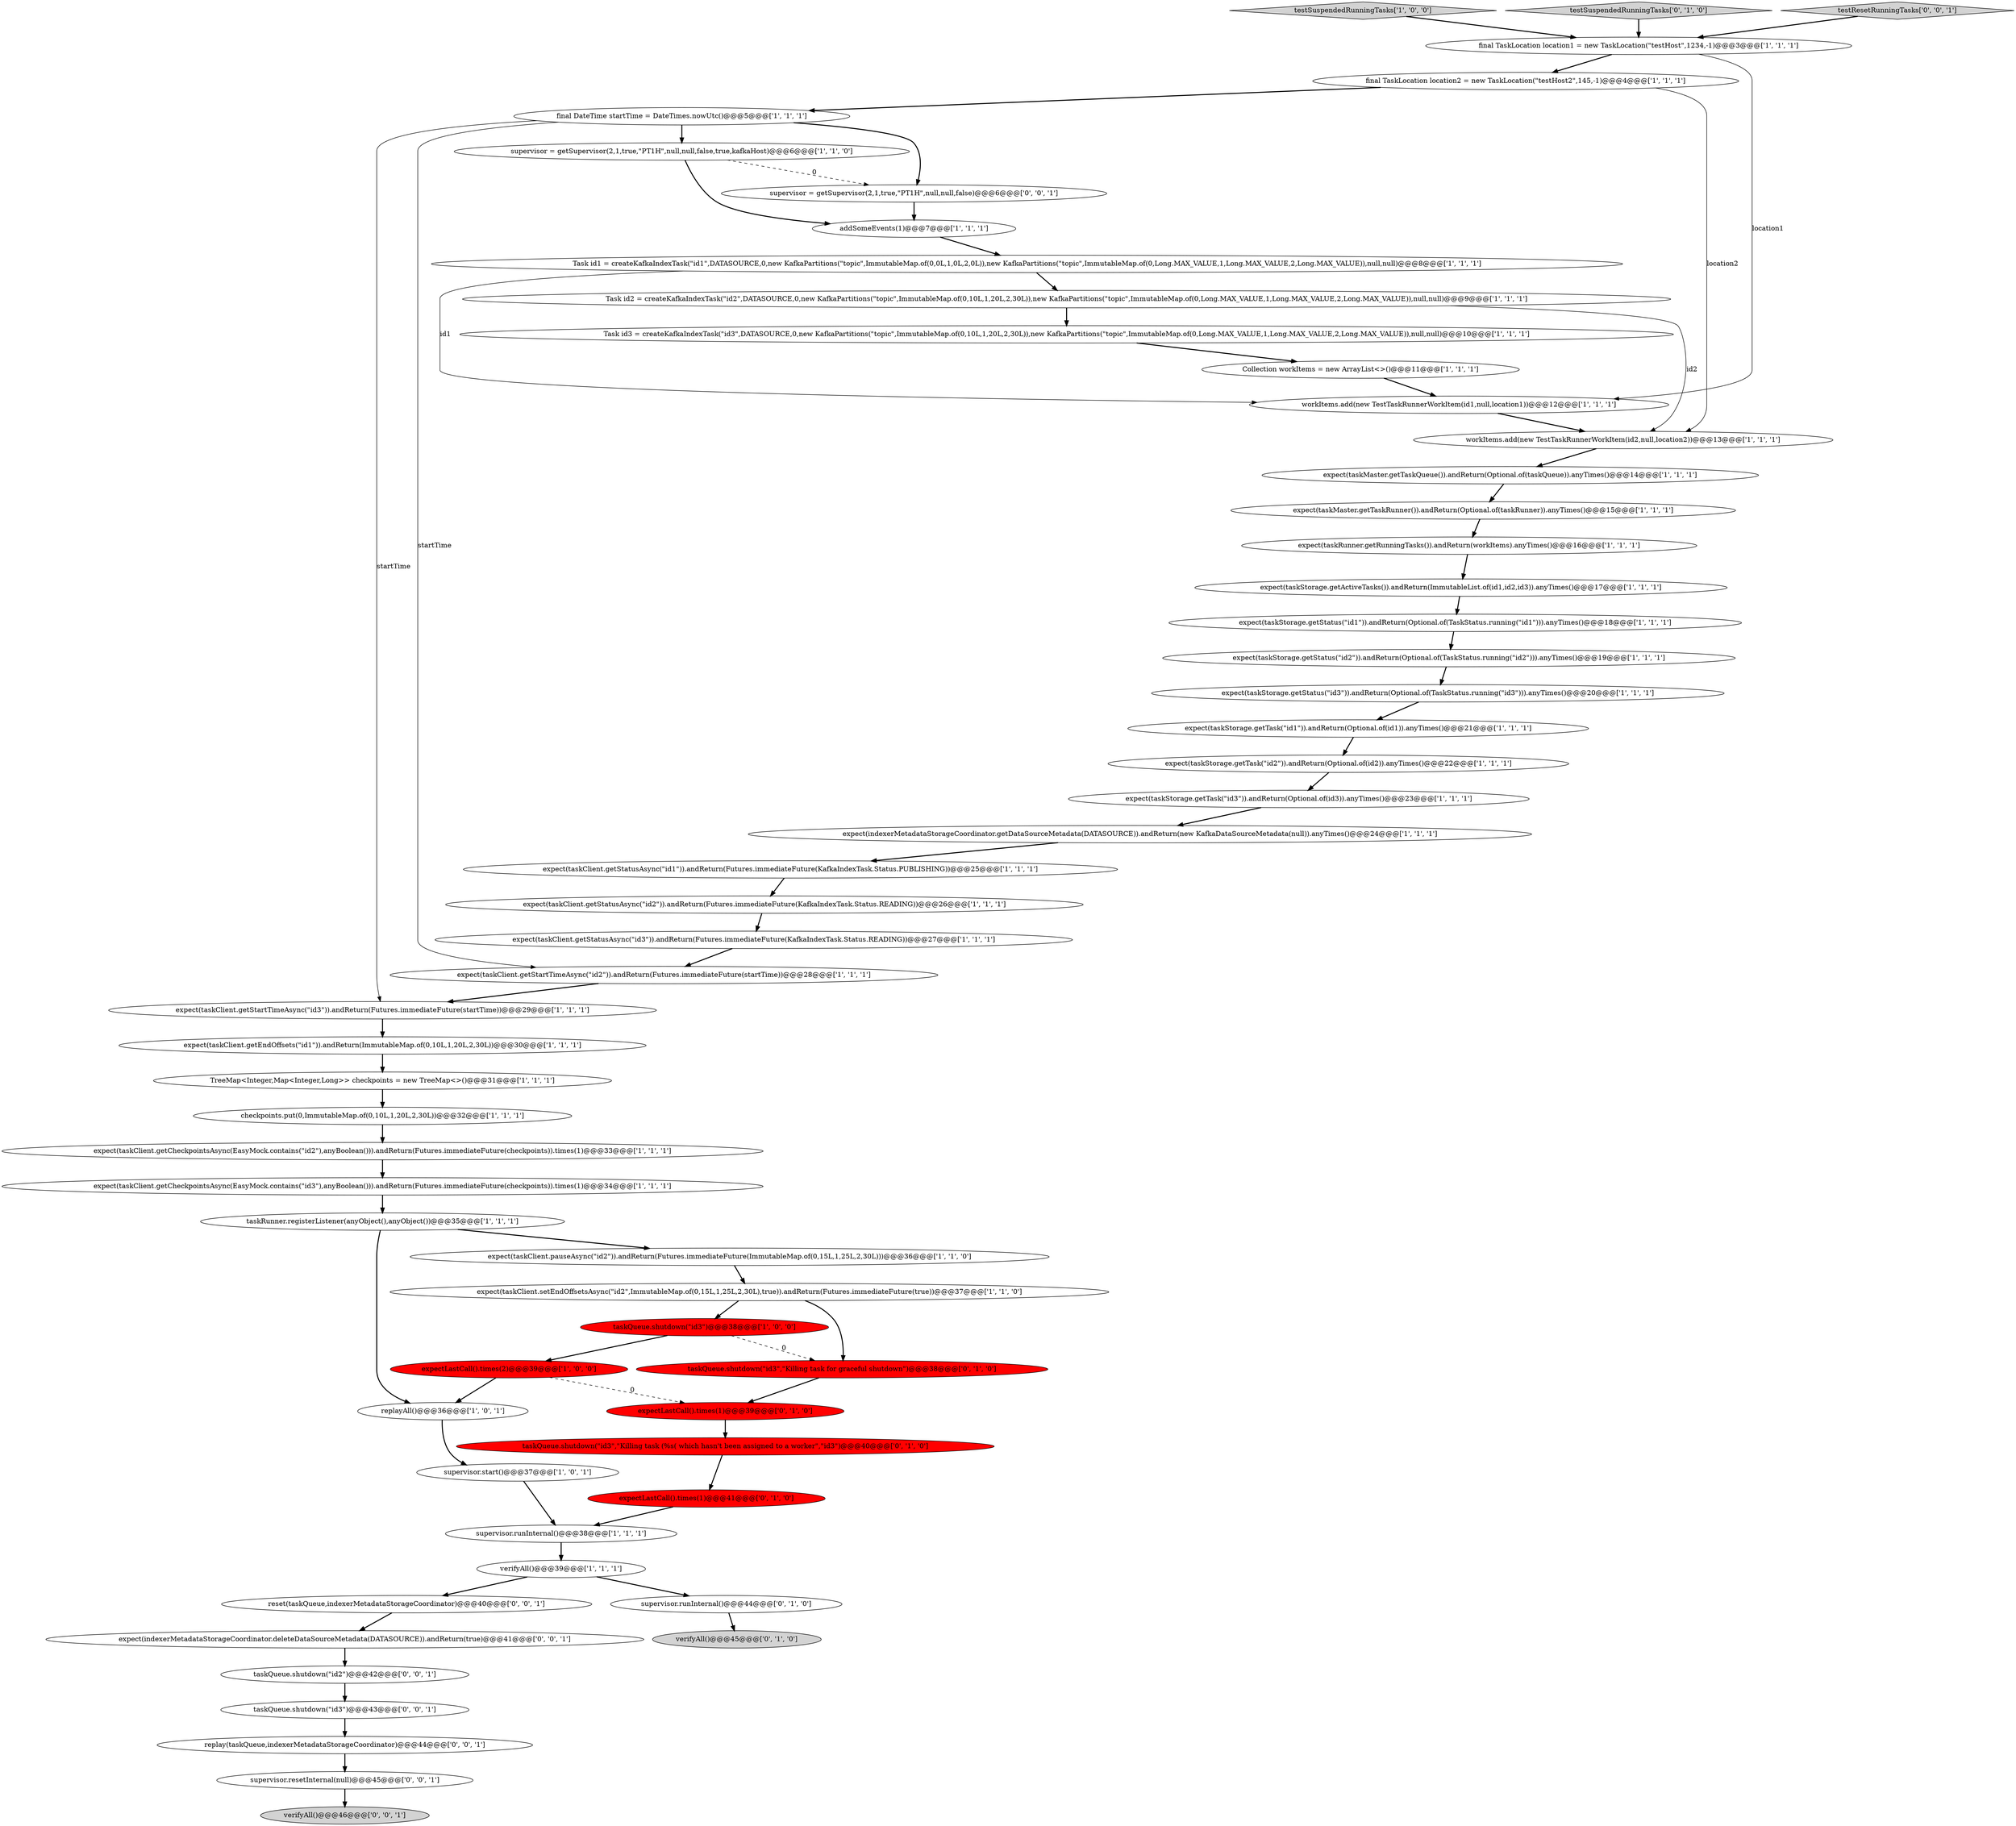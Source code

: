 digraph {
32 [style = filled, label = "testSuspendedRunningTasks['1', '0', '0']", fillcolor = lightgray, shape = diamond image = "AAA0AAABBB1BBB"];
19 [style = filled, label = "expect(indexerMetadataStorageCoordinator.getDataSourceMetadata(DATASOURCE)).andReturn(new KafkaDataSourceMetadata(null)).anyTimes()@@@24@@@['1', '1', '1']", fillcolor = white, shape = ellipse image = "AAA0AAABBB1BBB"];
22 [style = filled, label = "expect(taskClient.getStatusAsync(\"id2\")).andReturn(Futures.immediateFuture(KafkaIndexTask.Status.READING))@@@26@@@['1', '1', '1']", fillcolor = white, shape = ellipse image = "AAA0AAABBB1BBB"];
6 [style = filled, label = "TreeMap<Integer,Map<Integer,Long>> checkpoints = new TreeMap<>()@@@31@@@['1', '1', '1']", fillcolor = white, shape = ellipse image = "AAA0AAABBB1BBB"];
38 [style = filled, label = "Task id3 = createKafkaIndexTask(\"id3\",DATASOURCE,0,new KafkaPartitions(\"topic\",ImmutableMap.of(0,10L,1,20L,2,30L)),new KafkaPartitions(\"topic\",ImmutableMap.of(0,Long.MAX_VALUE,1,Long.MAX_VALUE,2,Long.MAX_VALUE)),null,null)@@@10@@@['1', '1', '1']", fillcolor = white, shape = ellipse image = "AAA0AAABBB1BBB"];
48 [style = filled, label = "expectLastCall().times(1)@@@39@@@['0', '1', '0']", fillcolor = red, shape = ellipse image = "AAA1AAABBB2BBB"];
47 [style = filled, label = "taskQueue.shutdown(\"id3\",\"Killing task for graceful shutdown\")@@@38@@@['0', '1', '0']", fillcolor = red, shape = ellipse image = "AAA1AAABBB2BBB"];
30 [style = filled, label = "expect(taskMaster.getTaskQueue()).andReturn(Optional.of(taskQueue)).anyTimes()@@@14@@@['1', '1', '1']", fillcolor = white, shape = ellipse image = "AAA0AAABBB1BBB"];
0 [style = filled, label = "expect(taskStorage.getStatus(\"id3\")).andReturn(Optional.of(TaskStatus.running(\"id3\"))).anyTimes()@@@20@@@['1', '1', '1']", fillcolor = white, shape = ellipse image = "AAA0AAABBB1BBB"];
51 [style = filled, label = "supervisor.resetInternal(null)@@@45@@@['0', '0', '1']", fillcolor = white, shape = ellipse image = "AAA0AAABBB3BBB"];
3 [style = filled, label = "supervisor = getSupervisor(2,1,true,\"PT1H\",null,null,false,true,kafkaHost)@@@6@@@['1', '1', '0']", fillcolor = white, shape = ellipse image = "AAA0AAABBB1BBB"];
52 [style = filled, label = "expect(indexerMetadataStorageCoordinator.deleteDataSourceMetadata(DATASOURCE)).andReturn(true)@@@41@@@['0', '0', '1']", fillcolor = white, shape = ellipse image = "AAA0AAABBB3BBB"];
26 [style = filled, label = "taskRunner.registerListener(anyObject(),anyObject())@@@35@@@['1', '1', '1']", fillcolor = white, shape = ellipse image = "AAA0AAABBB1BBB"];
9 [style = filled, label = "supervisor.start()@@@37@@@['1', '0', '1']", fillcolor = white, shape = ellipse image = "AAA0AAABBB1BBB"];
29 [style = filled, label = "supervisor.runInternal()@@@38@@@['1', '1', '1']", fillcolor = white, shape = ellipse image = "AAA0AAABBB1BBB"];
8 [style = filled, label = "Task id1 = createKafkaIndexTask(\"id1\",DATASOURCE,0,new KafkaPartitions(\"topic\",ImmutableMap.of(0,0L,1,0L,2,0L)),new KafkaPartitions(\"topic\",ImmutableMap.of(0,Long.MAX_VALUE,1,Long.MAX_VALUE,2,Long.MAX_VALUE)),null,null)@@@8@@@['1', '1', '1']", fillcolor = white, shape = ellipse image = "AAA0AAABBB1BBB"];
11 [style = filled, label = "expect(taskClient.pauseAsync(\"id2\")).andReturn(Futures.immediateFuture(ImmutableMap.of(0,15L,1,25L,2,30L)))@@@36@@@['1', '1', '0']", fillcolor = white, shape = ellipse image = "AAA0AAABBB1BBB"];
2 [style = filled, label = "expectLastCall().times(2)@@@39@@@['1', '0', '0']", fillcolor = red, shape = ellipse image = "AAA1AAABBB1BBB"];
40 [style = filled, label = "Task id2 = createKafkaIndexTask(\"id2\",DATASOURCE,0,new KafkaPartitions(\"topic\",ImmutableMap.of(0,10L,1,20L,2,30L)),new KafkaPartitions(\"topic\",ImmutableMap.of(0,Long.MAX_VALUE,1,Long.MAX_VALUE,2,Long.MAX_VALUE)),null,null)@@@9@@@['1', '1', '1']", fillcolor = white, shape = ellipse image = "AAA0AAABBB1BBB"];
55 [style = filled, label = "replay(taskQueue,indexerMetadataStorageCoordinator)@@@44@@@['0', '0', '1']", fillcolor = white, shape = ellipse image = "AAA0AAABBB3BBB"];
17 [style = filled, label = "expect(taskClient.getStatusAsync(\"id3\")).andReturn(Futures.immediateFuture(KafkaIndexTask.Status.READING))@@@27@@@['1', '1', '1']", fillcolor = white, shape = ellipse image = "AAA0AAABBB1BBB"];
10 [style = filled, label = "final TaskLocation location2 = new TaskLocation(\"testHost2\",145,-1)@@@4@@@['1', '1', '1']", fillcolor = white, shape = ellipse image = "AAA0AAABBB1BBB"];
15 [style = filled, label = "expect(taskClient.getCheckpointsAsync(EasyMock.contains(\"id3\"),anyBoolean())).andReturn(Futures.immediateFuture(checkpoints)).times(1)@@@34@@@['1', '1', '1']", fillcolor = white, shape = ellipse image = "AAA0AAABBB1BBB"];
21 [style = filled, label = "expect(taskClient.getStatusAsync(\"id1\")).andReturn(Futures.immediateFuture(KafkaIndexTask.Status.PUBLISHING))@@@25@@@['1', '1', '1']", fillcolor = white, shape = ellipse image = "AAA0AAABBB1BBB"];
28 [style = filled, label = "expect(taskMaster.getTaskRunner()).andReturn(Optional.of(taskRunner)).anyTimes()@@@15@@@['1', '1', '1']", fillcolor = white, shape = ellipse image = "AAA0AAABBB1BBB"];
20 [style = filled, label = "final DateTime startTime = DateTimes.nowUtc()@@@5@@@['1', '1', '1']", fillcolor = white, shape = ellipse image = "AAA0AAABBB1BBB"];
25 [style = filled, label = "expect(taskStorage.getTask(\"id1\")).andReturn(Optional.of(id1)).anyTimes()@@@21@@@['1', '1', '1']", fillcolor = white, shape = ellipse image = "AAA0AAABBB1BBB"];
45 [style = filled, label = "testSuspendedRunningTasks['0', '1', '0']", fillcolor = lightgray, shape = diamond image = "AAA0AAABBB2BBB"];
46 [style = filled, label = "verifyAll()@@@45@@@['0', '1', '0']", fillcolor = lightgray, shape = ellipse image = "AAA0AAABBB2BBB"];
39 [style = filled, label = "Collection workItems = new ArrayList<>()@@@11@@@['1', '1', '1']", fillcolor = white, shape = ellipse image = "AAA0AAABBB1BBB"];
27 [style = filled, label = "final TaskLocation location1 = new TaskLocation(\"testHost\",1234,-1)@@@3@@@['1', '1', '1']", fillcolor = white, shape = ellipse image = "AAA0AAABBB1BBB"];
53 [style = filled, label = "taskQueue.shutdown(\"id3\")@@@43@@@['0', '0', '1']", fillcolor = white, shape = ellipse image = "AAA0AAABBB3BBB"];
18 [style = filled, label = "expect(taskStorage.getActiveTasks()).andReturn(ImmutableList.of(id1,id2,id3)).anyTimes()@@@17@@@['1', '1', '1']", fillcolor = white, shape = ellipse image = "AAA0AAABBB1BBB"];
35 [style = filled, label = "replayAll()@@@36@@@['1', '0', '1']", fillcolor = white, shape = ellipse image = "AAA0AAABBB1BBB"];
50 [style = filled, label = "reset(taskQueue,indexerMetadataStorageCoordinator)@@@40@@@['0', '0', '1']", fillcolor = white, shape = ellipse image = "AAA0AAABBB3BBB"];
37 [style = filled, label = "expect(taskStorage.getTask(\"id2\")).andReturn(Optional.of(id2)).anyTimes()@@@22@@@['1', '1', '1']", fillcolor = white, shape = ellipse image = "AAA0AAABBB1BBB"];
56 [style = filled, label = "testResetRunningTasks['0', '0', '1']", fillcolor = lightgray, shape = diamond image = "AAA0AAABBB3BBB"];
41 [style = filled, label = "expect(taskClient.getCheckpointsAsync(EasyMock.contains(\"id2\"),anyBoolean())).andReturn(Futures.immediateFuture(checkpoints)).times(1)@@@33@@@['1', '1', '1']", fillcolor = white, shape = ellipse image = "AAA0AAABBB1BBB"];
12 [style = filled, label = "expect(taskClient.setEndOffsetsAsync(\"id2\",ImmutableMap.of(0,15L,1,25L,2,30L),true)).andReturn(Futures.immediateFuture(true))@@@37@@@['1', '1', '0']", fillcolor = white, shape = ellipse image = "AAA0AAABBB1BBB"];
13 [style = filled, label = "expect(taskStorage.getStatus(\"id2\")).andReturn(Optional.of(TaskStatus.running(\"id2\"))).anyTimes()@@@19@@@['1', '1', '1']", fillcolor = white, shape = ellipse image = "AAA0AAABBB1BBB"];
34 [style = filled, label = "expect(taskClient.getStartTimeAsync(\"id2\")).andReturn(Futures.immediateFuture(startTime))@@@28@@@['1', '1', '1']", fillcolor = white, shape = ellipse image = "AAA0AAABBB1BBB"];
7 [style = filled, label = "verifyAll()@@@39@@@['1', '1', '1']", fillcolor = white, shape = ellipse image = "AAA0AAABBB1BBB"];
16 [style = filled, label = "expect(taskRunner.getRunningTasks()).andReturn(workItems).anyTimes()@@@16@@@['1', '1', '1']", fillcolor = white, shape = ellipse image = "AAA0AAABBB1BBB"];
31 [style = filled, label = "expect(taskClient.getEndOffsets(\"id1\")).andReturn(ImmutableMap.of(0,10L,1,20L,2,30L))@@@30@@@['1', '1', '1']", fillcolor = white, shape = ellipse image = "AAA0AAABBB1BBB"];
5 [style = filled, label = "expect(taskStorage.getTask(\"id3\")).andReturn(Optional.of(id3)).anyTimes()@@@23@@@['1', '1', '1']", fillcolor = white, shape = ellipse image = "AAA0AAABBB1BBB"];
23 [style = filled, label = "expect(taskClient.getStartTimeAsync(\"id3\")).andReturn(Futures.immediateFuture(startTime))@@@29@@@['1', '1', '1']", fillcolor = white, shape = ellipse image = "AAA0AAABBB1BBB"];
49 [style = filled, label = "taskQueue.shutdown(\"id2\")@@@42@@@['0', '0', '1']", fillcolor = white, shape = ellipse image = "AAA0AAABBB3BBB"];
24 [style = filled, label = "workItems.add(new TestTaskRunnerWorkItem(id1,null,location1))@@@12@@@['1', '1', '1']", fillcolor = white, shape = ellipse image = "AAA0AAABBB1BBB"];
33 [style = filled, label = "expect(taskStorage.getStatus(\"id1\")).andReturn(Optional.of(TaskStatus.running(\"id1\"))).anyTimes()@@@18@@@['1', '1', '1']", fillcolor = white, shape = ellipse image = "AAA0AAABBB1BBB"];
14 [style = filled, label = "taskQueue.shutdown(\"id3\")@@@38@@@['1', '0', '0']", fillcolor = red, shape = ellipse image = "AAA1AAABBB1BBB"];
43 [style = filled, label = "taskQueue.shutdown(\"id3\",\"Killing task (%s( which hasn't been assigned to a worker\",\"id3\")@@@40@@@['0', '1', '0']", fillcolor = red, shape = ellipse image = "AAA1AAABBB2BBB"];
44 [style = filled, label = "expectLastCall().times(1)@@@41@@@['0', '1', '0']", fillcolor = red, shape = ellipse image = "AAA1AAABBB2BBB"];
57 [style = filled, label = "verifyAll()@@@46@@@['0', '0', '1']", fillcolor = lightgray, shape = ellipse image = "AAA0AAABBB3BBB"];
54 [style = filled, label = "supervisor = getSupervisor(2,1,true,\"PT1H\",null,null,false)@@@6@@@['0', '0', '1']", fillcolor = white, shape = ellipse image = "AAA0AAABBB3BBB"];
36 [style = filled, label = "addSomeEvents(1)@@@7@@@['1', '1', '1']", fillcolor = white, shape = ellipse image = "AAA0AAABBB1BBB"];
4 [style = filled, label = "workItems.add(new TestTaskRunnerWorkItem(id2,null,location2))@@@13@@@['1', '1', '1']", fillcolor = white, shape = ellipse image = "AAA0AAABBB1BBB"];
42 [style = filled, label = "supervisor.runInternal()@@@44@@@['0', '1', '0']", fillcolor = white, shape = ellipse image = "AAA0AAABBB2BBB"];
1 [style = filled, label = "checkpoints.put(0,ImmutableMap.of(0,10L,1,20L,2,30L))@@@32@@@['1', '1', '1']", fillcolor = white, shape = ellipse image = "AAA0AAABBB1BBB"];
53->55 [style = bold, label=""];
23->31 [style = bold, label=""];
2->35 [style = bold, label=""];
3->54 [style = dashed, label="0"];
10->20 [style = bold, label=""];
16->18 [style = bold, label=""];
41->15 [style = bold, label=""];
1->41 [style = bold, label=""];
42->46 [style = bold, label=""];
47->48 [style = bold, label=""];
52->49 [style = bold, label=""];
35->9 [style = bold, label=""];
44->29 [style = bold, label=""];
10->4 [style = solid, label="location2"];
14->47 [style = dashed, label="0"];
18->33 [style = bold, label=""];
56->27 [style = bold, label=""];
45->27 [style = bold, label=""];
55->51 [style = bold, label=""];
39->24 [style = bold, label=""];
32->27 [style = bold, label=""];
11->12 [style = bold, label=""];
20->3 [style = bold, label=""];
20->23 [style = solid, label="startTime"];
40->38 [style = bold, label=""];
8->40 [style = bold, label=""];
38->39 [style = bold, label=""];
28->16 [style = bold, label=""];
33->13 [style = bold, label=""];
26->11 [style = bold, label=""];
50->52 [style = bold, label=""];
15->26 [style = bold, label=""];
49->53 [style = bold, label=""];
37->5 [style = bold, label=""];
5->19 [style = bold, label=""];
6->1 [style = bold, label=""];
12->47 [style = bold, label=""];
17->34 [style = bold, label=""];
3->36 [style = bold, label=""];
24->4 [style = bold, label=""];
2->48 [style = dashed, label="0"];
30->28 [style = bold, label=""];
8->24 [style = solid, label="id1"];
31->6 [style = bold, label=""];
4->30 [style = bold, label=""];
54->36 [style = bold, label=""];
27->24 [style = solid, label="location1"];
0->25 [style = bold, label=""];
25->37 [style = bold, label=""];
21->22 [style = bold, label=""];
48->43 [style = bold, label=""];
27->10 [style = bold, label=""];
26->35 [style = bold, label=""];
12->14 [style = bold, label=""];
7->42 [style = bold, label=""];
36->8 [style = bold, label=""];
22->17 [style = bold, label=""];
29->7 [style = bold, label=""];
20->54 [style = bold, label=""];
34->23 [style = bold, label=""];
14->2 [style = bold, label=""];
51->57 [style = bold, label=""];
20->34 [style = solid, label="startTime"];
40->4 [style = solid, label="id2"];
9->29 [style = bold, label=""];
43->44 [style = bold, label=""];
7->50 [style = bold, label=""];
13->0 [style = bold, label=""];
19->21 [style = bold, label=""];
}
